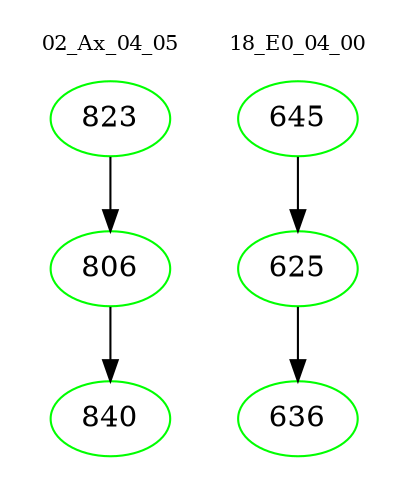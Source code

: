 digraph{
subgraph cluster_0 {
color = white
label = "02_Ax_04_05";
fontsize=10;
T0_823 [label="823", color="green"]
T0_823 -> T0_806 [color="black"]
T0_806 [label="806", color="green"]
T0_806 -> T0_840 [color="black"]
T0_840 [label="840", color="green"]
}
subgraph cluster_1 {
color = white
label = "18_E0_04_00";
fontsize=10;
T1_645 [label="645", color="green"]
T1_645 -> T1_625 [color="black"]
T1_625 [label="625", color="green"]
T1_625 -> T1_636 [color="black"]
T1_636 [label="636", color="green"]
}
}
